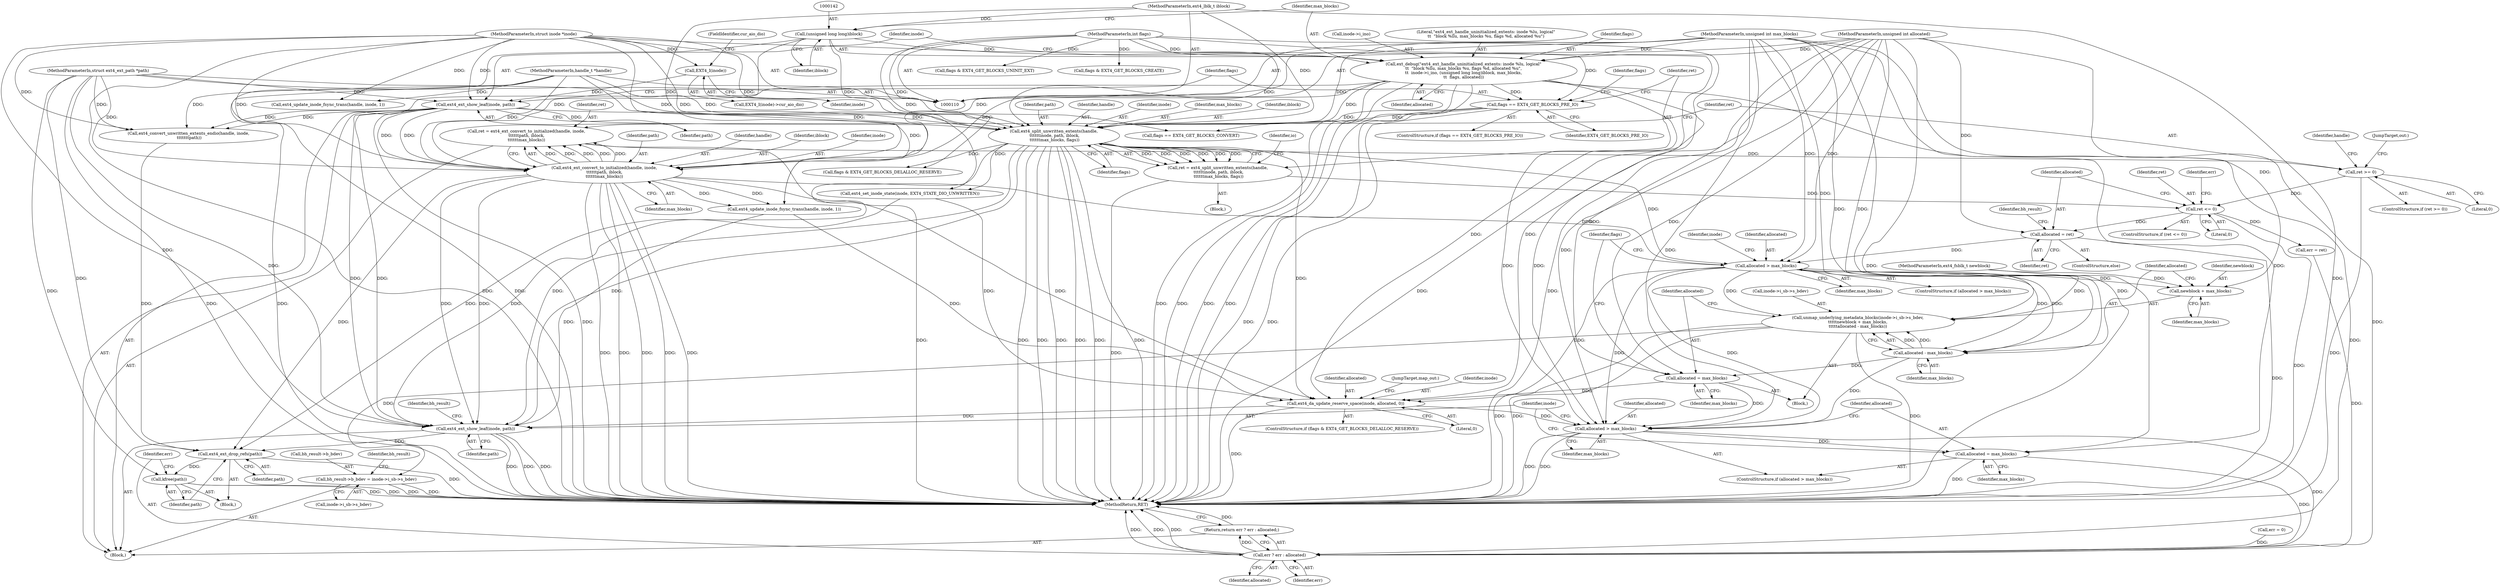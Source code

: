 digraph "1_linux_744692dc059845b2a3022119871846e74d4f6e11_0@API" {
"1000244" [label="(Call,allocated > max_blocks)"];
"1000238" [label="(Call,allocated = ret)"];
"1000229" [label="(Call,ret <= 0)"];
"1000220" [label="(Call,ret >= 0)"];
"1000211" [label="(Call,ret = ext4_ext_convert_to_initialized(handle, inode,\n\t\t\t\t\t\tpath, iblock,\n\t\t\t\t\t\tmax_blocks))"];
"1000213" [label="(Call,ext4_ext_convert_to_initialized(handle, inode,\n\t\t\t\t\t\tpath, iblock,\n\t\t\t\t\t\tmax_blocks))"];
"1000111" [label="(MethodParameterIn,handle_t *handle)"];
"1000147" [label="(Call,ext4_ext_show_leaf(inode, path))"];
"1000133" [label="(Call,EXT4_I(inode))"];
"1000112" [label="(MethodParameterIn,struct inode *inode)"];
"1000115" [label="(MethodParameterIn,struct ext4_ext_path *path)"];
"1000141" [label="(Call,(unsigned long long)iblock)"];
"1000113" [label="(MethodParameterIn,ext4_lblk_t iblock)"];
"1000136" [label="(Call,ext_debug(\"ext4_ext_handle_uninitialized_extents: inode %lu, logical\"\n\t\t  \"block %llu, max_blocks %u, flags %d, allocated %u\",\n\t\t  inode->i_ino, (unsigned long long)iblock, max_blocks,\n\t\t  flags, allocated))"];
"1000114" [label="(MethodParameterIn,unsigned int max_blocks)"];
"1000116" [label="(MethodParameterIn,int flags)"];
"1000117" [label="(MethodParameterIn,unsigned int allocated)"];
"1000155" [label="(Call,ret = ext4_split_unwritten_extents(handle,\n \t\t\t\t\t\tinode, path, iblock,\n \t\t\t\t\t\tmax_blocks, flags))"];
"1000157" [label="(Call,ext4_split_unwritten_extents(handle,\n \t\t\t\t\t\tinode, path, iblock,\n \t\t\t\t\t\tmax_blocks, flags))"];
"1000151" [label="(Call,flags == EXT4_GET_BLOCKS_PRE_IO)"];
"1000248" [label="(Call,unmap_underlying_metadata_blocks(inode->i_sb->s_bdev,\n\t\t\t\t\tnewblock + max_blocks,\n\t\t\t\t\tallocated - max_blocks))"];
"1000285" [label="(Call,bh_result->b_bdev = inode->i_sb->s_bdev)"];
"1000254" [label="(Call,newblock + max_blocks)"];
"1000257" [label="(Call,allocated - max_blocks)"];
"1000260" [label="(Call,allocated = max_blocks)"];
"1000267" [label="(Call,ext4_da_update_reserve_space(inode, allocated, 0))"];
"1000276" [label="(Call,allocated > max_blocks)"];
"1000279" [label="(Call,allocated = max_blocks)"];
"1000308" [label="(Call,err ? err : allocated)"];
"1000307" [label="(Return,return err ? err : allocated;)"];
"1000282" [label="(Call,ext4_ext_show_leaf(inode, path))"];
"1000303" [label="(Call,ext4_ext_drop_refs(path))"];
"1000305" [label="(Call,kfree(path))"];
"1000219" [label="(ControlStructure,if (ret >= 0))"];
"1000264" [label="(Call,flags & EXT4_GET_BLOCKS_DELALLOC_RESERVE)"];
"1000211" [label="(Call,ret = ext4_ext_convert_to_initialized(handle, inode,\n\t\t\t\t\t\tpath, iblock,\n\t\t\t\t\t\tmax_blocks))"];
"1000246" [label="(Identifier,max_blocks)"];
"1000251" [label="(Identifier,inode)"];
"1000119" [label="(MethodParameterIn,ext4_fsblk_t newblock)"];
"1000243" [label="(ControlStructure,if (allocated > max_blocks))"];
"1000216" [label="(Identifier,path)"];
"1000160" [label="(Identifier,path)"];
"1000132" [label="(Call,EXT4_I(inode)->cur_aio_dio)"];
"1000224" [label="(Identifier,handle)"];
"1000263" [label="(ControlStructure,if (flags & EXT4_GET_BLOCKS_DELALLOC_RESERVE))"];
"1000134" [label="(Identifier,inode)"];
"1000309" [label="(Identifier,err)"];
"1000155" [label="(Call,ret = ext4_split_unwritten_extents(handle,\n \t\t\t\t\t\tinode, path, iblock,\n \t\t\t\t\t\tmax_blocks, flags))"];
"1000296" [label="(Identifier,bh_result)"];
"1000289" [label="(Call,inode->i_sb->s_bdev)"];
"1000270" [label="(Literal,0)"];
"1000126" [label="(Call,err = 0)"];
"1000302" [label="(Block,)"];
"1000284" [label="(Identifier,path)"];
"1000177" [label="(Call,flags == EXT4_GET_BLOCKS_CONVERT)"];
"1000231" [label="(Literal,0)"];
"1000138" [label="(Call,inode->i_ino)"];
"1000285" [label="(Call,bh_result->b_bdev = inode->i_sb->s_bdev)"];
"1000257" [label="(Call,allocated - max_blocks)"];
"1000112" [label="(MethodParameterIn,struct inode *inode)"];
"1000148" [label="(Identifier,inode)"];
"1000154" [label="(Block,)"];
"1000151" [label="(Call,flags == EXT4_GET_BLOCKS_PRE_IO)"];
"1000306" [label="(Identifier,path)"];
"1000269" [label="(Identifier,allocated)"];
"1000149" [label="(Identifier,path)"];
"1000311" [label="(Identifier,allocated)"];
"1000212" [label="(Identifier,ret)"];
"1000172" [label="(Call,ext4_set_inode_state(inode, EXT4_STATE_DIO_UNWRITTEN))"];
"1000120" [label="(Block,)"];
"1000283" [label="(Identifier,inode)"];
"1000312" [label="(MethodReturn,RET)"];
"1000115" [label="(MethodParameterIn,struct ext4_ext_path *path)"];
"1000276" [label="(Call,allocated > max_blocks)"];
"1000280" [label="(Identifier,allocated)"];
"1000287" [label="(Identifier,bh_result)"];
"1000248" [label="(Call,unmap_underlying_metadata_blocks(inode->i_sb->s_bdev,\n\t\t\t\t\tnewblock + max_blocks,\n\t\t\t\t\tallocated - max_blocks))"];
"1000136" [label="(Call,ext_debug(\"ext4_ext_handle_uninitialized_extents: inode %lu, logical\"\n\t\t  \"block %llu, max_blocks %u, flags %d, allocated %u\",\n\t\t  inode->i_ino, (unsigned long long)iblock, max_blocks,\n\t\t  flags, allocated))"];
"1000116" [label="(MethodParameterIn,int flags)"];
"1000133" [label="(Call,EXT4_I(inode))"];
"1000275" [label="(ControlStructure,if (allocated > max_blocks))"];
"1000259" [label="(Identifier,max_blocks)"];
"1000197" [label="(Call,flags & EXT4_GET_BLOCKS_UNINIT_EXT)"];
"1000305" [label="(Call,kfree(path))"];
"1000214" [label="(Identifier,handle)"];
"1000217" [label="(Identifier,iblock)"];
"1000255" [label="(Identifier,newblock)"];
"1000267" [label="(Call,ext4_da_update_reserve_space(inode, allocated, 0))"];
"1000183" [label="(Call,ext4_convert_unwritten_extents_endio(handle, inode,\n \t\t\t\t\t\t\tpath))"];
"1000111" [label="(MethodParameterIn,handle_t *handle)"];
"1000113" [label="(MethodParameterIn,ext4_lblk_t iblock)"];
"1000158" [label="(Identifier,handle)"];
"1000271" [label="(JumpTarget,map_out:)"];
"1000310" [label="(Identifier,err)"];
"1000254" [label="(Call,newblock + max_blocks)"];
"1000165" [label="(Identifier,io)"];
"1000282" [label="(Call,ext4_ext_show_leaf(inode, path))"];
"1000286" [label="(Call,bh_result->b_bdev)"];
"1000307" [label="(Return,return err ? err : allocated;)"];
"1000244" [label="(Call,allocated > max_blocks)"];
"1000159" [label="(Identifier,inode)"];
"1000162" [label="(Identifier,max_blocks)"];
"1000156" [label="(Identifier,ret)"];
"1000281" [label="(Identifier,max_blocks)"];
"1000144" [label="(Identifier,max_blocks)"];
"1000247" [label="(Block,)"];
"1000240" [label="(Identifier,ret)"];
"1000237" [label="(ControlStructure,else)"];
"1000303" [label="(Call,ext4_ext_drop_refs(path))"];
"1000260" [label="(Call,allocated = max_blocks)"];
"1000147" [label="(Call,ext4_ext_show_leaf(inode, path))"];
"1000117" [label="(MethodParameterIn,unsigned int allocated)"];
"1000141" [label="(Call,(unsigned long long)iblock)"];
"1000215" [label="(Identifier,inode)"];
"1000242" [label="(Identifier,bh_result)"];
"1000150" [label="(ControlStructure,if (flags == EXT4_GET_BLOCKS_PRE_IO))"];
"1000308" [label="(Call,err ? err : allocated)"];
"1000222" [label="(Literal,0)"];
"1000227" [label="(JumpTarget,out:)"];
"1000191" [label="(Call,ext4_update_inode_fsync_trans(handle, inode, 1))"];
"1000152" [label="(Identifier,flags)"];
"1000239" [label="(Identifier,allocated)"];
"1000137" [label="(Literal,\"ext4_ext_handle_uninitialized_extents: inode %lu, logical\"\n\t\t  \"block %llu, max_blocks %u, flags %d, allocated %u\")"];
"1000153" [label="(Identifier,EXT4_GET_BLOCKS_PRE_IO)"];
"1000221" [label="(Identifier,ret)"];
"1000145" [label="(Identifier,flags)"];
"1000218" [label="(Identifier,max_blocks)"];
"1000213" [label="(Call,ext4_ext_convert_to_initialized(handle, inode,\n\t\t\t\t\t\tpath, iblock,\n\t\t\t\t\t\tmax_blocks))"];
"1000161" [label="(Identifier,iblock)"];
"1000163" [label="(Identifier,flags)"];
"1000114" [label="(MethodParameterIn,unsigned int max_blocks)"];
"1000265" [label="(Identifier,flags)"];
"1000245" [label="(Identifier,allocated)"];
"1000268" [label="(Identifier,inode)"];
"1000203" [label="(Call,flags & EXT4_GET_BLOCKS_CREATE)"];
"1000258" [label="(Identifier,allocated)"];
"1000230" [label="(Identifier,ret)"];
"1000262" [label="(Identifier,max_blocks)"];
"1000157" [label="(Call,ext4_split_unwritten_extents(handle,\n \t\t\t\t\t\tinode, path, iblock,\n \t\t\t\t\t\tmax_blocks, flags))"];
"1000143" [label="(Identifier,iblock)"];
"1000256" [label="(Identifier,max_blocks)"];
"1000220" [label="(Call,ret >= 0)"];
"1000135" [label="(FieldIdentifier,cur_aio_dio)"];
"1000233" [label="(Call,err = ret)"];
"1000228" [label="(ControlStructure,if (ret <= 0))"];
"1000304" [label="(Identifier,path)"];
"1000223" [label="(Call,ext4_update_inode_fsync_trans(handle, inode, 1))"];
"1000178" [label="(Identifier,flags)"];
"1000238" [label="(Call,allocated = ret)"];
"1000261" [label="(Identifier,allocated)"];
"1000278" [label="(Identifier,max_blocks)"];
"1000234" [label="(Identifier,err)"];
"1000146" [label="(Identifier,allocated)"];
"1000279" [label="(Call,allocated = max_blocks)"];
"1000249" [label="(Call,inode->i_sb->s_bdev)"];
"1000277" [label="(Identifier,allocated)"];
"1000229" [label="(Call,ret <= 0)"];
"1000244" -> "1000243"  [label="AST: "];
"1000244" -> "1000246"  [label="CFG: "];
"1000245" -> "1000244"  [label="AST: "];
"1000246" -> "1000244"  [label="AST: "];
"1000251" -> "1000244"  [label="CFG: "];
"1000265" -> "1000244"  [label="CFG: "];
"1000238" -> "1000244"  [label="DDG: "];
"1000117" -> "1000244"  [label="DDG: "];
"1000213" -> "1000244"  [label="DDG: "];
"1000157" -> "1000244"  [label="DDG: "];
"1000114" -> "1000244"  [label="DDG: "];
"1000244" -> "1000248"  [label="DDG: "];
"1000244" -> "1000254"  [label="DDG: "];
"1000244" -> "1000257"  [label="DDG: "];
"1000244" -> "1000257"  [label="DDG: "];
"1000244" -> "1000267"  [label="DDG: "];
"1000244" -> "1000276"  [label="DDG: "];
"1000244" -> "1000276"  [label="DDG: "];
"1000238" -> "1000237"  [label="AST: "];
"1000238" -> "1000240"  [label="CFG: "];
"1000239" -> "1000238"  [label="AST: "];
"1000240" -> "1000238"  [label="AST: "];
"1000242" -> "1000238"  [label="CFG: "];
"1000238" -> "1000312"  [label="DDG: "];
"1000229" -> "1000238"  [label="DDG: "];
"1000117" -> "1000238"  [label="DDG: "];
"1000229" -> "1000228"  [label="AST: "];
"1000229" -> "1000231"  [label="CFG: "];
"1000230" -> "1000229"  [label="AST: "];
"1000231" -> "1000229"  [label="AST: "];
"1000234" -> "1000229"  [label="CFG: "];
"1000239" -> "1000229"  [label="CFG: "];
"1000229" -> "1000312"  [label="DDG: "];
"1000220" -> "1000229"  [label="DDG: "];
"1000155" -> "1000229"  [label="DDG: "];
"1000229" -> "1000233"  [label="DDG: "];
"1000220" -> "1000219"  [label="AST: "];
"1000220" -> "1000222"  [label="CFG: "];
"1000221" -> "1000220"  [label="AST: "];
"1000222" -> "1000220"  [label="AST: "];
"1000224" -> "1000220"  [label="CFG: "];
"1000227" -> "1000220"  [label="CFG: "];
"1000220" -> "1000312"  [label="DDG: "];
"1000211" -> "1000220"  [label="DDG: "];
"1000211" -> "1000120"  [label="AST: "];
"1000211" -> "1000213"  [label="CFG: "];
"1000212" -> "1000211"  [label="AST: "];
"1000213" -> "1000211"  [label="AST: "];
"1000221" -> "1000211"  [label="CFG: "];
"1000211" -> "1000312"  [label="DDG: "];
"1000213" -> "1000211"  [label="DDG: "];
"1000213" -> "1000211"  [label="DDG: "];
"1000213" -> "1000211"  [label="DDG: "];
"1000213" -> "1000211"  [label="DDG: "];
"1000213" -> "1000211"  [label="DDG: "];
"1000213" -> "1000218"  [label="CFG: "];
"1000214" -> "1000213"  [label="AST: "];
"1000215" -> "1000213"  [label="AST: "];
"1000216" -> "1000213"  [label="AST: "];
"1000217" -> "1000213"  [label="AST: "];
"1000218" -> "1000213"  [label="AST: "];
"1000213" -> "1000312"  [label="DDG: "];
"1000213" -> "1000312"  [label="DDG: "];
"1000213" -> "1000312"  [label="DDG: "];
"1000213" -> "1000312"  [label="DDG: "];
"1000213" -> "1000312"  [label="DDG: "];
"1000111" -> "1000213"  [label="DDG: "];
"1000147" -> "1000213"  [label="DDG: "];
"1000147" -> "1000213"  [label="DDG: "];
"1000112" -> "1000213"  [label="DDG: "];
"1000115" -> "1000213"  [label="DDG: "];
"1000141" -> "1000213"  [label="DDG: "];
"1000113" -> "1000213"  [label="DDG: "];
"1000136" -> "1000213"  [label="DDG: "];
"1000114" -> "1000213"  [label="DDG: "];
"1000213" -> "1000223"  [label="DDG: "];
"1000213" -> "1000223"  [label="DDG: "];
"1000213" -> "1000267"  [label="DDG: "];
"1000213" -> "1000282"  [label="DDG: "];
"1000213" -> "1000282"  [label="DDG: "];
"1000213" -> "1000303"  [label="DDG: "];
"1000111" -> "1000110"  [label="AST: "];
"1000111" -> "1000312"  [label="DDG: "];
"1000111" -> "1000157"  [label="DDG: "];
"1000111" -> "1000183"  [label="DDG: "];
"1000111" -> "1000191"  [label="DDG: "];
"1000111" -> "1000223"  [label="DDG: "];
"1000147" -> "1000120"  [label="AST: "];
"1000147" -> "1000149"  [label="CFG: "];
"1000148" -> "1000147"  [label="AST: "];
"1000149" -> "1000147"  [label="AST: "];
"1000152" -> "1000147"  [label="CFG: "];
"1000147" -> "1000312"  [label="DDG: "];
"1000133" -> "1000147"  [label="DDG: "];
"1000112" -> "1000147"  [label="DDG: "];
"1000115" -> "1000147"  [label="DDG: "];
"1000147" -> "1000157"  [label="DDG: "];
"1000147" -> "1000157"  [label="DDG: "];
"1000147" -> "1000183"  [label="DDG: "];
"1000147" -> "1000183"  [label="DDG: "];
"1000147" -> "1000282"  [label="DDG: "];
"1000147" -> "1000282"  [label="DDG: "];
"1000133" -> "1000132"  [label="AST: "];
"1000133" -> "1000134"  [label="CFG: "];
"1000134" -> "1000133"  [label="AST: "];
"1000135" -> "1000133"  [label="CFG: "];
"1000112" -> "1000133"  [label="DDG: "];
"1000112" -> "1000110"  [label="AST: "];
"1000112" -> "1000312"  [label="DDG: "];
"1000112" -> "1000157"  [label="DDG: "];
"1000112" -> "1000172"  [label="DDG: "];
"1000112" -> "1000183"  [label="DDG: "];
"1000112" -> "1000191"  [label="DDG: "];
"1000112" -> "1000223"  [label="DDG: "];
"1000112" -> "1000267"  [label="DDG: "];
"1000112" -> "1000282"  [label="DDG: "];
"1000115" -> "1000110"  [label="AST: "];
"1000115" -> "1000312"  [label="DDG: "];
"1000115" -> "1000157"  [label="DDG: "];
"1000115" -> "1000183"  [label="DDG: "];
"1000115" -> "1000282"  [label="DDG: "];
"1000115" -> "1000303"  [label="DDG: "];
"1000115" -> "1000305"  [label="DDG: "];
"1000141" -> "1000136"  [label="AST: "];
"1000141" -> "1000143"  [label="CFG: "];
"1000142" -> "1000141"  [label="AST: "];
"1000143" -> "1000141"  [label="AST: "];
"1000144" -> "1000141"  [label="CFG: "];
"1000141" -> "1000312"  [label="DDG: "];
"1000141" -> "1000136"  [label="DDG: "];
"1000113" -> "1000141"  [label="DDG: "];
"1000141" -> "1000157"  [label="DDG: "];
"1000113" -> "1000110"  [label="AST: "];
"1000113" -> "1000312"  [label="DDG: "];
"1000113" -> "1000157"  [label="DDG: "];
"1000136" -> "1000120"  [label="AST: "];
"1000136" -> "1000146"  [label="CFG: "];
"1000137" -> "1000136"  [label="AST: "];
"1000138" -> "1000136"  [label="AST: "];
"1000144" -> "1000136"  [label="AST: "];
"1000145" -> "1000136"  [label="AST: "];
"1000146" -> "1000136"  [label="AST: "];
"1000148" -> "1000136"  [label="CFG: "];
"1000136" -> "1000312"  [label="DDG: "];
"1000136" -> "1000312"  [label="DDG: "];
"1000136" -> "1000312"  [label="DDG: "];
"1000136" -> "1000312"  [label="DDG: "];
"1000114" -> "1000136"  [label="DDG: "];
"1000116" -> "1000136"  [label="DDG: "];
"1000117" -> "1000136"  [label="DDG: "];
"1000136" -> "1000151"  [label="DDG: "];
"1000136" -> "1000157"  [label="DDG: "];
"1000136" -> "1000276"  [label="DDG: "];
"1000136" -> "1000276"  [label="DDG: "];
"1000136" -> "1000308"  [label="DDG: "];
"1000114" -> "1000110"  [label="AST: "];
"1000114" -> "1000312"  [label="DDG: "];
"1000114" -> "1000157"  [label="DDG: "];
"1000114" -> "1000248"  [label="DDG: "];
"1000114" -> "1000254"  [label="DDG: "];
"1000114" -> "1000257"  [label="DDG: "];
"1000114" -> "1000260"  [label="DDG: "];
"1000114" -> "1000276"  [label="DDG: "];
"1000114" -> "1000279"  [label="DDG: "];
"1000116" -> "1000110"  [label="AST: "];
"1000116" -> "1000312"  [label="DDG: "];
"1000116" -> "1000151"  [label="DDG: "];
"1000116" -> "1000157"  [label="DDG: "];
"1000116" -> "1000177"  [label="DDG: "];
"1000116" -> "1000197"  [label="DDG: "];
"1000116" -> "1000203"  [label="DDG: "];
"1000116" -> "1000264"  [label="DDG: "];
"1000117" -> "1000110"  [label="AST: "];
"1000117" -> "1000312"  [label="DDG: "];
"1000117" -> "1000257"  [label="DDG: "];
"1000117" -> "1000260"  [label="DDG: "];
"1000117" -> "1000267"  [label="DDG: "];
"1000117" -> "1000276"  [label="DDG: "];
"1000117" -> "1000279"  [label="DDG: "];
"1000117" -> "1000308"  [label="DDG: "];
"1000155" -> "1000154"  [label="AST: "];
"1000155" -> "1000157"  [label="CFG: "];
"1000156" -> "1000155"  [label="AST: "];
"1000157" -> "1000155"  [label="AST: "];
"1000165" -> "1000155"  [label="CFG: "];
"1000155" -> "1000312"  [label="DDG: "];
"1000157" -> "1000155"  [label="DDG: "];
"1000157" -> "1000155"  [label="DDG: "];
"1000157" -> "1000155"  [label="DDG: "];
"1000157" -> "1000155"  [label="DDG: "];
"1000157" -> "1000155"  [label="DDG: "];
"1000157" -> "1000155"  [label="DDG: "];
"1000157" -> "1000163"  [label="CFG: "];
"1000158" -> "1000157"  [label="AST: "];
"1000159" -> "1000157"  [label="AST: "];
"1000160" -> "1000157"  [label="AST: "];
"1000161" -> "1000157"  [label="AST: "];
"1000162" -> "1000157"  [label="AST: "];
"1000163" -> "1000157"  [label="AST: "];
"1000157" -> "1000312"  [label="DDG: "];
"1000157" -> "1000312"  [label="DDG: "];
"1000157" -> "1000312"  [label="DDG: "];
"1000157" -> "1000312"  [label="DDG: "];
"1000157" -> "1000312"  [label="DDG: "];
"1000157" -> "1000312"  [label="DDG: "];
"1000151" -> "1000157"  [label="DDG: "];
"1000157" -> "1000172"  [label="DDG: "];
"1000157" -> "1000264"  [label="DDG: "];
"1000157" -> "1000267"  [label="DDG: "];
"1000157" -> "1000282"  [label="DDG: "];
"1000157" -> "1000282"  [label="DDG: "];
"1000157" -> "1000303"  [label="DDG: "];
"1000151" -> "1000150"  [label="AST: "];
"1000151" -> "1000153"  [label="CFG: "];
"1000152" -> "1000151"  [label="AST: "];
"1000153" -> "1000151"  [label="AST: "];
"1000156" -> "1000151"  [label="CFG: "];
"1000178" -> "1000151"  [label="CFG: "];
"1000151" -> "1000312"  [label="DDG: "];
"1000151" -> "1000312"  [label="DDG: "];
"1000151" -> "1000177"  [label="DDG: "];
"1000248" -> "1000247"  [label="AST: "];
"1000248" -> "1000257"  [label="CFG: "];
"1000249" -> "1000248"  [label="AST: "];
"1000254" -> "1000248"  [label="AST: "];
"1000257" -> "1000248"  [label="AST: "];
"1000261" -> "1000248"  [label="CFG: "];
"1000248" -> "1000312"  [label="DDG: "];
"1000248" -> "1000312"  [label="DDG: "];
"1000248" -> "1000312"  [label="DDG: "];
"1000119" -> "1000248"  [label="DDG: "];
"1000257" -> "1000248"  [label="DDG: "];
"1000257" -> "1000248"  [label="DDG: "];
"1000248" -> "1000285"  [label="DDG: "];
"1000285" -> "1000120"  [label="AST: "];
"1000285" -> "1000289"  [label="CFG: "];
"1000286" -> "1000285"  [label="AST: "];
"1000289" -> "1000285"  [label="AST: "];
"1000296" -> "1000285"  [label="CFG: "];
"1000285" -> "1000312"  [label="DDG: "];
"1000285" -> "1000312"  [label="DDG: "];
"1000254" -> "1000256"  [label="CFG: "];
"1000255" -> "1000254"  [label="AST: "];
"1000256" -> "1000254"  [label="AST: "];
"1000258" -> "1000254"  [label="CFG: "];
"1000119" -> "1000254"  [label="DDG: "];
"1000257" -> "1000259"  [label="CFG: "];
"1000258" -> "1000257"  [label="AST: "];
"1000259" -> "1000257"  [label="AST: "];
"1000257" -> "1000260"  [label="DDG: "];
"1000257" -> "1000276"  [label="DDG: "];
"1000260" -> "1000247"  [label="AST: "];
"1000260" -> "1000262"  [label="CFG: "];
"1000261" -> "1000260"  [label="AST: "];
"1000262" -> "1000260"  [label="AST: "];
"1000265" -> "1000260"  [label="CFG: "];
"1000260" -> "1000267"  [label="DDG: "];
"1000260" -> "1000276"  [label="DDG: "];
"1000267" -> "1000263"  [label="AST: "];
"1000267" -> "1000270"  [label="CFG: "];
"1000268" -> "1000267"  [label="AST: "];
"1000269" -> "1000267"  [label="AST: "];
"1000270" -> "1000267"  [label="AST: "];
"1000271" -> "1000267"  [label="CFG: "];
"1000267" -> "1000312"  [label="DDG: "];
"1000223" -> "1000267"  [label="DDG: "];
"1000172" -> "1000267"  [label="DDG: "];
"1000267" -> "1000276"  [label="DDG: "];
"1000267" -> "1000282"  [label="DDG: "];
"1000276" -> "1000275"  [label="AST: "];
"1000276" -> "1000278"  [label="CFG: "];
"1000277" -> "1000276"  [label="AST: "];
"1000278" -> "1000276"  [label="AST: "];
"1000280" -> "1000276"  [label="CFG: "];
"1000283" -> "1000276"  [label="CFG: "];
"1000276" -> "1000312"  [label="DDG: "];
"1000276" -> "1000312"  [label="DDG: "];
"1000276" -> "1000279"  [label="DDG: "];
"1000276" -> "1000308"  [label="DDG: "];
"1000279" -> "1000275"  [label="AST: "];
"1000279" -> "1000281"  [label="CFG: "];
"1000280" -> "1000279"  [label="AST: "];
"1000281" -> "1000279"  [label="AST: "];
"1000283" -> "1000279"  [label="CFG: "];
"1000279" -> "1000312"  [label="DDG: "];
"1000279" -> "1000308"  [label="DDG: "];
"1000308" -> "1000307"  [label="AST: "];
"1000308" -> "1000310"  [label="CFG: "];
"1000308" -> "1000311"  [label="CFG: "];
"1000309" -> "1000308"  [label="AST: "];
"1000310" -> "1000308"  [label="AST: "];
"1000311" -> "1000308"  [label="AST: "];
"1000307" -> "1000308"  [label="CFG: "];
"1000308" -> "1000312"  [label="DDG: "];
"1000308" -> "1000312"  [label="DDG: "];
"1000308" -> "1000312"  [label="DDG: "];
"1000308" -> "1000307"  [label="DDG: "];
"1000126" -> "1000308"  [label="DDG: "];
"1000233" -> "1000308"  [label="DDG: "];
"1000307" -> "1000120"  [label="AST: "];
"1000312" -> "1000307"  [label="CFG: "];
"1000307" -> "1000312"  [label="DDG: "];
"1000282" -> "1000120"  [label="AST: "];
"1000282" -> "1000284"  [label="CFG: "];
"1000283" -> "1000282"  [label="AST: "];
"1000284" -> "1000282"  [label="AST: "];
"1000287" -> "1000282"  [label="CFG: "];
"1000282" -> "1000312"  [label="DDG: "];
"1000282" -> "1000312"  [label="DDG: "];
"1000282" -> "1000312"  [label="DDG: "];
"1000223" -> "1000282"  [label="DDG: "];
"1000172" -> "1000282"  [label="DDG: "];
"1000282" -> "1000303"  [label="DDG: "];
"1000303" -> "1000302"  [label="AST: "];
"1000303" -> "1000304"  [label="CFG: "];
"1000304" -> "1000303"  [label="AST: "];
"1000306" -> "1000303"  [label="CFG: "];
"1000303" -> "1000312"  [label="DDG: "];
"1000183" -> "1000303"  [label="DDG: "];
"1000303" -> "1000305"  [label="DDG: "];
"1000305" -> "1000302"  [label="AST: "];
"1000305" -> "1000306"  [label="CFG: "];
"1000306" -> "1000305"  [label="AST: "];
"1000309" -> "1000305"  [label="CFG: "];
"1000305" -> "1000312"  [label="DDG: "];
"1000305" -> "1000312"  [label="DDG: "];
}
